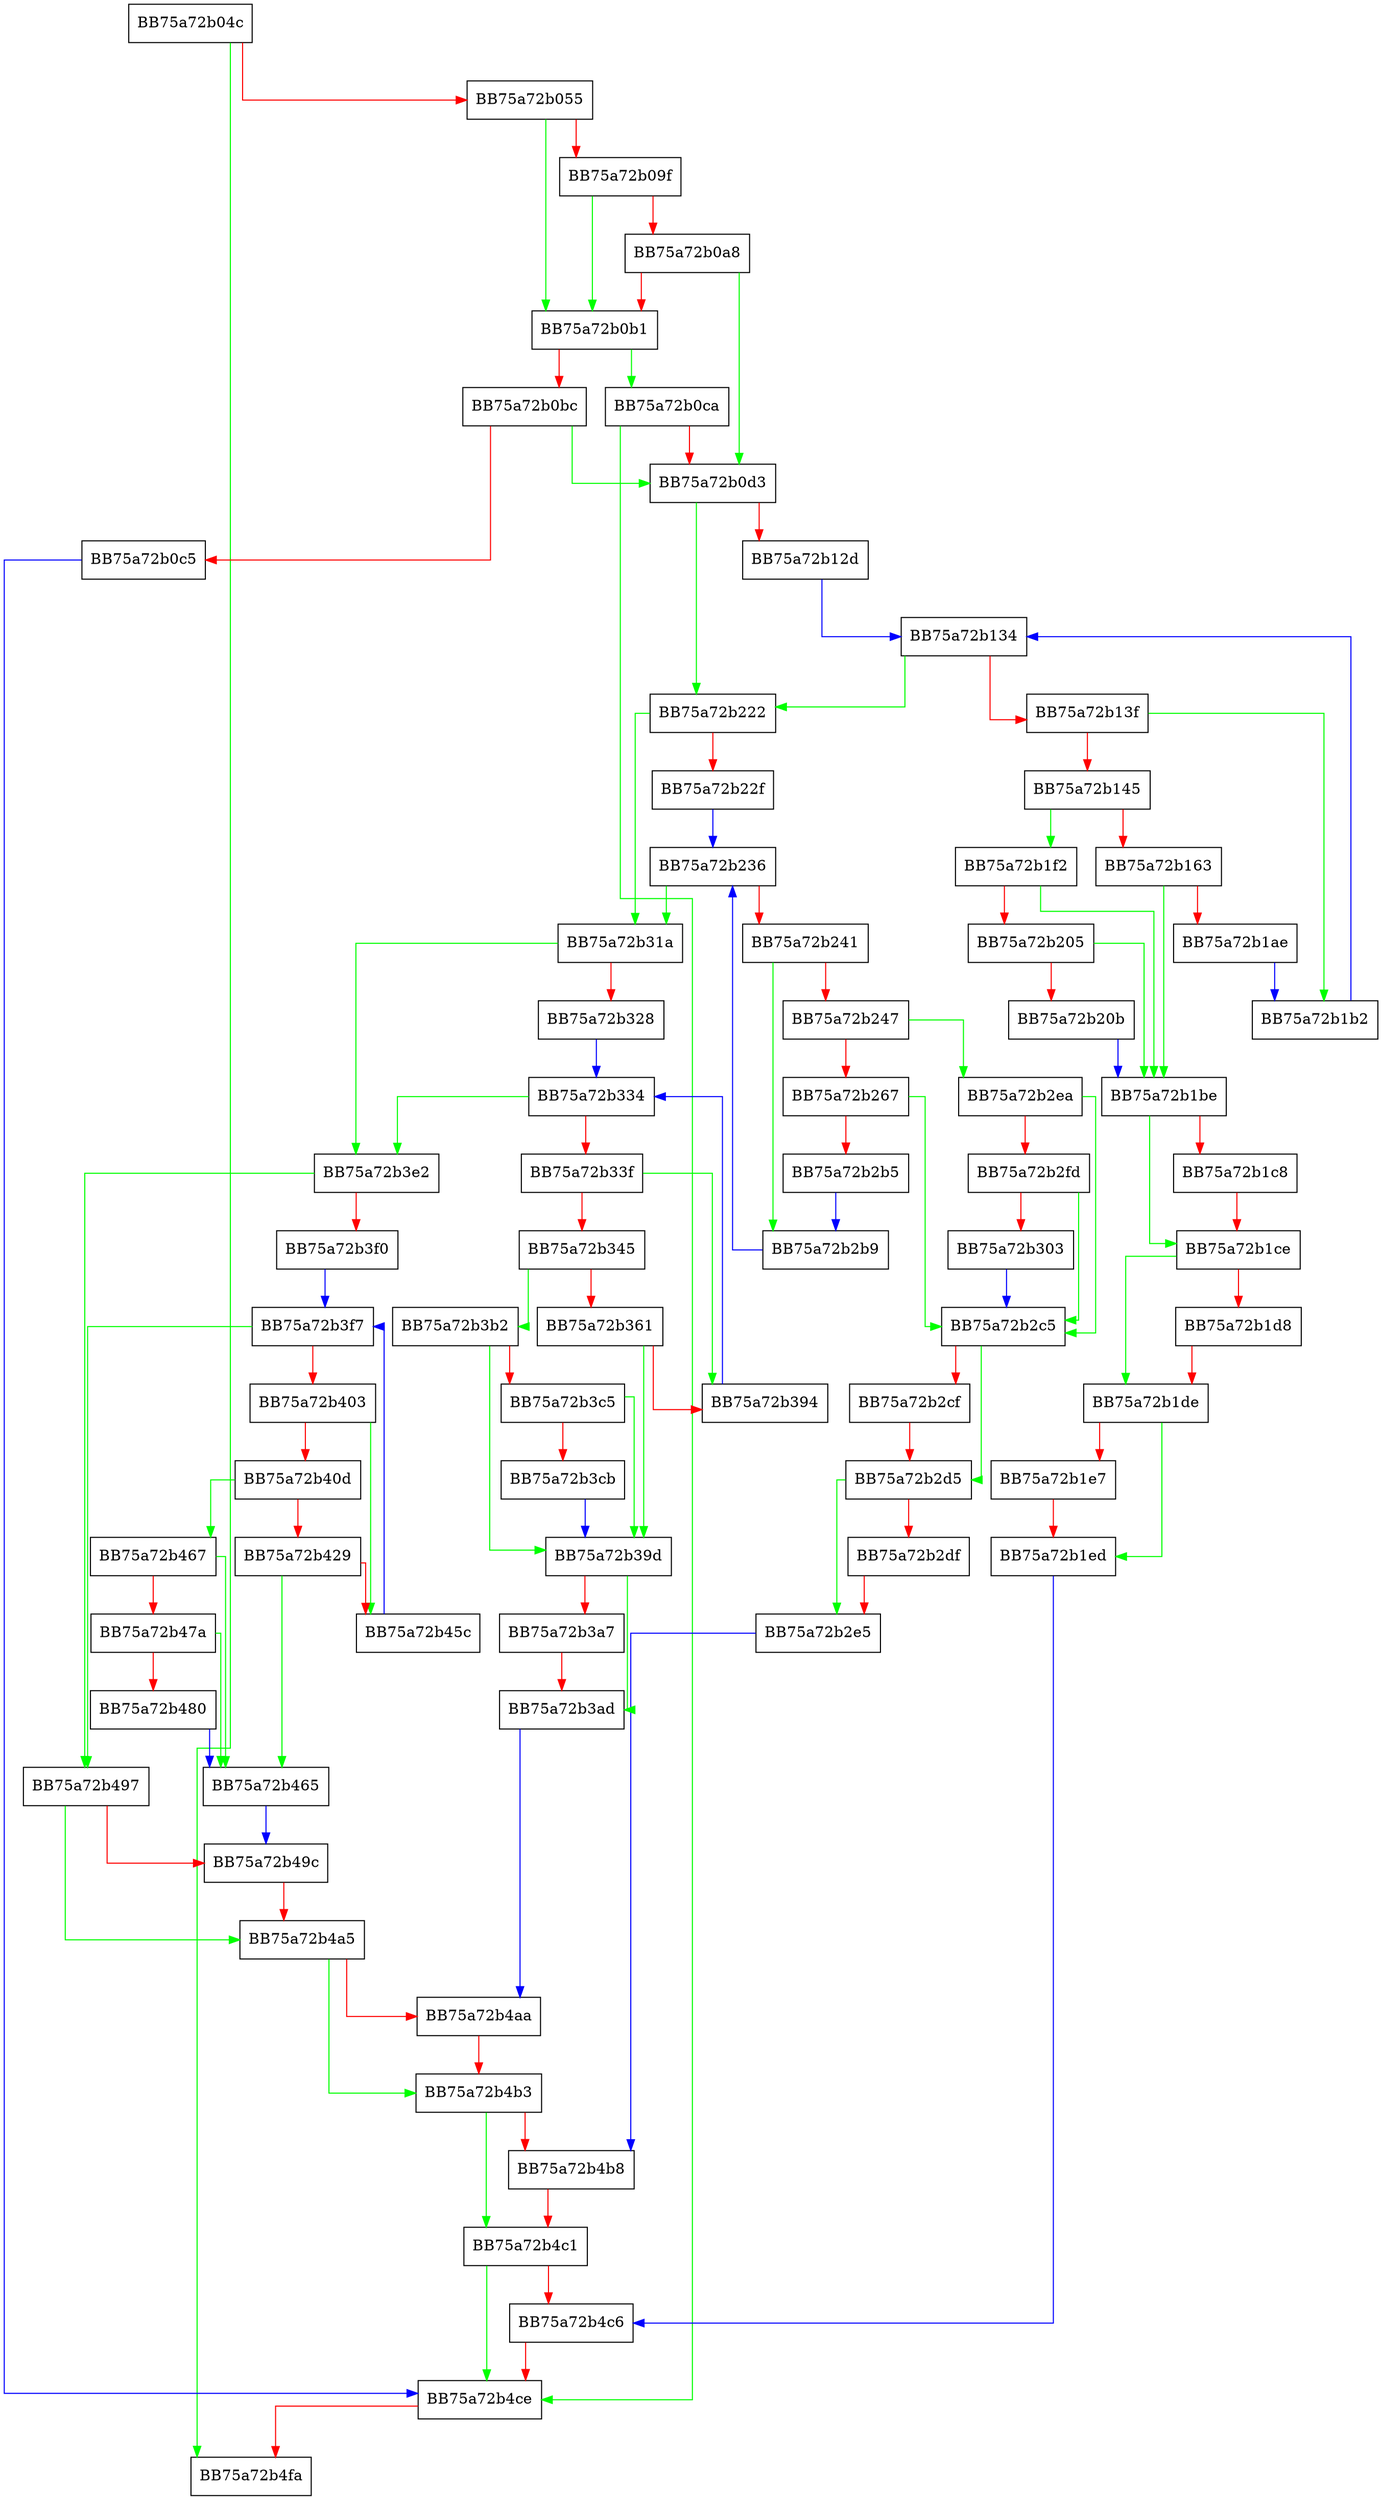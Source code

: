digraph AddIpConnectionsToProcessMemoryReport {
  node [shape="box"];
  graph [splines=ortho];
  BB75a72b04c -> BB75a72b4fa [color="green"];
  BB75a72b04c -> BB75a72b055 [color="red"];
  BB75a72b055 -> BB75a72b0b1 [color="green"];
  BB75a72b055 -> BB75a72b09f [color="red"];
  BB75a72b09f -> BB75a72b0b1 [color="green"];
  BB75a72b09f -> BB75a72b0a8 [color="red"];
  BB75a72b0a8 -> BB75a72b0d3 [color="green"];
  BB75a72b0a8 -> BB75a72b0b1 [color="red"];
  BB75a72b0b1 -> BB75a72b0ca [color="green"];
  BB75a72b0b1 -> BB75a72b0bc [color="red"];
  BB75a72b0bc -> BB75a72b0d3 [color="green"];
  BB75a72b0bc -> BB75a72b0c5 [color="red"];
  BB75a72b0c5 -> BB75a72b4ce [color="blue"];
  BB75a72b0ca -> BB75a72b4ce [color="green"];
  BB75a72b0ca -> BB75a72b0d3 [color="red"];
  BB75a72b0d3 -> BB75a72b222 [color="green"];
  BB75a72b0d3 -> BB75a72b12d [color="red"];
  BB75a72b12d -> BB75a72b134 [color="blue"];
  BB75a72b134 -> BB75a72b222 [color="green"];
  BB75a72b134 -> BB75a72b13f [color="red"];
  BB75a72b13f -> BB75a72b1b2 [color="green"];
  BB75a72b13f -> BB75a72b145 [color="red"];
  BB75a72b145 -> BB75a72b1f2 [color="green"];
  BB75a72b145 -> BB75a72b163 [color="red"];
  BB75a72b163 -> BB75a72b1be [color="green"];
  BB75a72b163 -> BB75a72b1ae [color="red"];
  BB75a72b1ae -> BB75a72b1b2 [color="blue"];
  BB75a72b1b2 -> BB75a72b134 [color="blue"];
  BB75a72b1be -> BB75a72b1ce [color="green"];
  BB75a72b1be -> BB75a72b1c8 [color="red"];
  BB75a72b1c8 -> BB75a72b1ce [color="red"];
  BB75a72b1ce -> BB75a72b1de [color="green"];
  BB75a72b1ce -> BB75a72b1d8 [color="red"];
  BB75a72b1d8 -> BB75a72b1de [color="red"];
  BB75a72b1de -> BB75a72b1ed [color="green"];
  BB75a72b1de -> BB75a72b1e7 [color="red"];
  BB75a72b1e7 -> BB75a72b1ed [color="red"];
  BB75a72b1ed -> BB75a72b4c6 [color="blue"];
  BB75a72b1f2 -> BB75a72b1be [color="green"];
  BB75a72b1f2 -> BB75a72b205 [color="red"];
  BB75a72b205 -> BB75a72b1be [color="green"];
  BB75a72b205 -> BB75a72b20b [color="red"];
  BB75a72b20b -> BB75a72b1be [color="blue"];
  BB75a72b222 -> BB75a72b31a [color="green"];
  BB75a72b222 -> BB75a72b22f [color="red"];
  BB75a72b22f -> BB75a72b236 [color="blue"];
  BB75a72b236 -> BB75a72b31a [color="green"];
  BB75a72b236 -> BB75a72b241 [color="red"];
  BB75a72b241 -> BB75a72b2b9 [color="green"];
  BB75a72b241 -> BB75a72b247 [color="red"];
  BB75a72b247 -> BB75a72b2ea [color="green"];
  BB75a72b247 -> BB75a72b267 [color="red"];
  BB75a72b267 -> BB75a72b2c5 [color="green"];
  BB75a72b267 -> BB75a72b2b5 [color="red"];
  BB75a72b2b5 -> BB75a72b2b9 [color="blue"];
  BB75a72b2b9 -> BB75a72b236 [color="blue"];
  BB75a72b2c5 -> BB75a72b2d5 [color="green"];
  BB75a72b2c5 -> BB75a72b2cf [color="red"];
  BB75a72b2cf -> BB75a72b2d5 [color="red"];
  BB75a72b2d5 -> BB75a72b2e5 [color="green"];
  BB75a72b2d5 -> BB75a72b2df [color="red"];
  BB75a72b2df -> BB75a72b2e5 [color="red"];
  BB75a72b2e5 -> BB75a72b4b8 [color="blue"];
  BB75a72b2ea -> BB75a72b2c5 [color="green"];
  BB75a72b2ea -> BB75a72b2fd [color="red"];
  BB75a72b2fd -> BB75a72b2c5 [color="green"];
  BB75a72b2fd -> BB75a72b303 [color="red"];
  BB75a72b303 -> BB75a72b2c5 [color="blue"];
  BB75a72b31a -> BB75a72b3e2 [color="green"];
  BB75a72b31a -> BB75a72b328 [color="red"];
  BB75a72b328 -> BB75a72b334 [color="blue"];
  BB75a72b334 -> BB75a72b3e2 [color="green"];
  BB75a72b334 -> BB75a72b33f [color="red"];
  BB75a72b33f -> BB75a72b394 [color="green"];
  BB75a72b33f -> BB75a72b345 [color="red"];
  BB75a72b345 -> BB75a72b3b2 [color="green"];
  BB75a72b345 -> BB75a72b361 [color="red"];
  BB75a72b361 -> BB75a72b39d [color="green"];
  BB75a72b361 -> BB75a72b394 [color="red"];
  BB75a72b394 -> BB75a72b334 [color="blue"];
  BB75a72b39d -> BB75a72b3ad [color="green"];
  BB75a72b39d -> BB75a72b3a7 [color="red"];
  BB75a72b3a7 -> BB75a72b3ad [color="red"];
  BB75a72b3ad -> BB75a72b4aa [color="blue"];
  BB75a72b3b2 -> BB75a72b39d [color="green"];
  BB75a72b3b2 -> BB75a72b3c5 [color="red"];
  BB75a72b3c5 -> BB75a72b39d [color="green"];
  BB75a72b3c5 -> BB75a72b3cb [color="red"];
  BB75a72b3cb -> BB75a72b39d [color="blue"];
  BB75a72b3e2 -> BB75a72b497 [color="green"];
  BB75a72b3e2 -> BB75a72b3f0 [color="red"];
  BB75a72b3f0 -> BB75a72b3f7 [color="blue"];
  BB75a72b3f7 -> BB75a72b497 [color="green"];
  BB75a72b3f7 -> BB75a72b403 [color="red"];
  BB75a72b403 -> BB75a72b45c [color="green"];
  BB75a72b403 -> BB75a72b40d [color="red"];
  BB75a72b40d -> BB75a72b467 [color="green"];
  BB75a72b40d -> BB75a72b429 [color="red"];
  BB75a72b429 -> BB75a72b465 [color="green"];
  BB75a72b429 -> BB75a72b45c [color="red"];
  BB75a72b45c -> BB75a72b3f7 [color="blue"];
  BB75a72b465 -> BB75a72b49c [color="blue"];
  BB75a72b467 -> BB75a72b465 [color="green"];
  BB75a72b467 -> BB75a72b47a [color="red"];
  BB75a72b47a -> BB75a72b465 [color="green"];
  BB75a72b47a -> BB75a72b480 [color="red"];
  BB75a72b480 -> BB75a72b465 [color="blue"];
  BB75a72b497 -> BB75a72b4a5 [color="green"];
  BB75a72b497 -> BB75a72b49c [color="red"];
  BB75a72b49c -> BB75a72b4a5 [color="red"];
  BB75a72b4a5 -> BB75a72b4b3 [color="green"];
  BB75a72b4a5 -> BB75a72b4aa [color="red"];
  BB75a72b4aa -> BB75a72b4b3 [color="red"];
  BB75a72b4b3 -> BB75a72b4c1 [color="green"];
  BB75a72b4b3 -> BB75a72b4b8 [color="red"];
  BB75a72b4b8 -> BB75a72b4c1 [color="red"];
  BB75a72b4c1 -> BB75a72b4ce [color="green"];
  BB75a72b4c1 -> BB75a72b4c6 [color="red"];
  BB75a72b4c6 -> BB75a72b4ce [color="red"];
  BB75a72b4ce -> BB75a72b4fa [color="red"];
}
